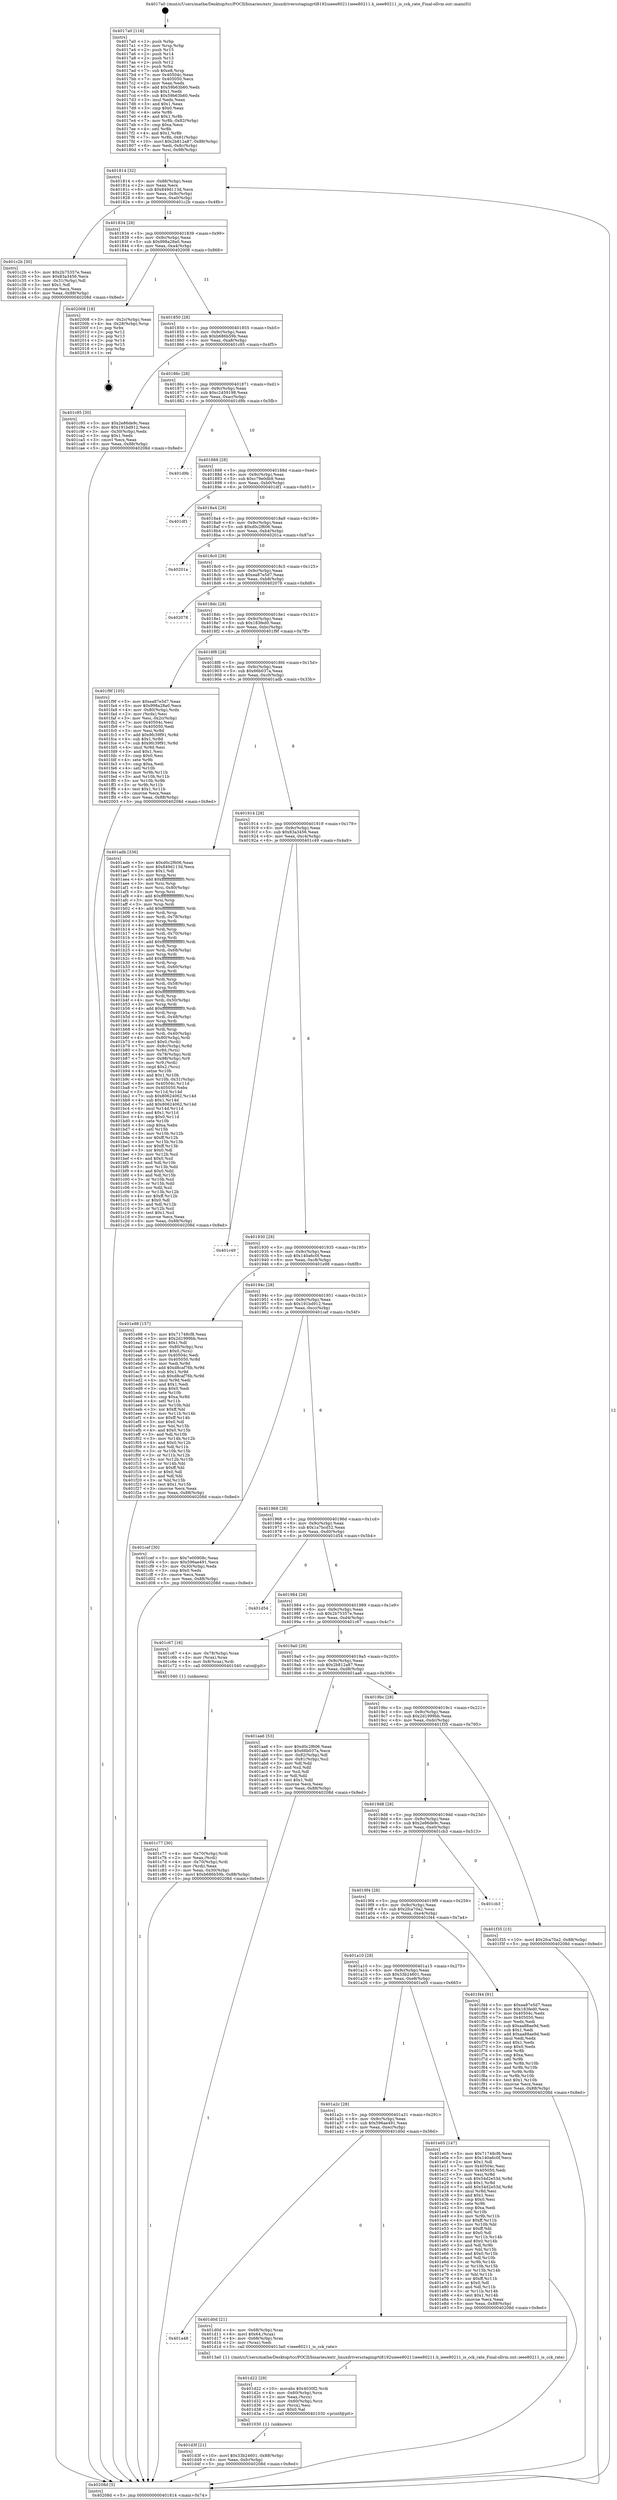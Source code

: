 digraph "0x4017a0" {
  label = "0x4017a0 (/mnt/c/Users/mathe/Desktop/tcc/POCII/binaries/extr_linuxdriversstagingrtl8192uieee80211ieee80211.h_ieee80211_is_cck_rate_Final-ollvm.out::main(0))"
  labelloc = "t"
  node[shape=record]

  Entry [label="",width=0.3,height=0.3,shape=circle,fillcolor=black,style=filled]
  "0x401814" [label="{
     0x401814 [32]\l
     | [instrs]\l
     &nbsp;&nbsp;0x401814 \<+6\>: mov -0x88(%rbp),%eax\l
     &nbsp;&nbsp;0x40181a \<+2\>: mov %eax,%ecx\l
     &nbsp;&nbsp;0x40181c \<+6\>: sub $0x849d113d,%ecx\l
     &nbsp;&nbsp;0x401822 \<+6\>: mov %eax,-0x9c(%rbp)\l
     &nbsp;&nbsp;0x401828 \<+6\>: mov %ecx,-0xa0(%rbp)\l
     &nbsp;&nbsp;0x40182e \<+6\>: je 0000000000401c2b \<main+0x48b\>\l
  }"]
  "0x401c2b" [label="{
     0x401c2b [30]\l
     | [instrs]\l
     &nbsp;&nbsp;0x401c2b \<+5\>: mov $0x2b75357e,%eax\l
     &nbsp;&nbsp;0x401c30 \<+5\>: mov $0x83a3456,%ecx\l
     &nbsp;&nbsp;0x401c35 \<+3\>: mov -0x31(%rbp),%dl\l
     &nbsp;&nbsp;0x401c38 \<+3\>: test $0x1,%dl\l
     &nbsp;&nbsp;0x401c3b \<+3\>: cmovne %ecx,%eax\l
     &nbsp;&nbsp;0x401c3e \<+6\>: mov %eax,-0x88(%rbp)\l
     &nbsp;&nbsp;0x401c44 \<+5\>: jmp 000000000040208d \<main+0x8ed\>\l
  }"]
  "0x401834" [label="{
     0x401834 [28]\l
     | [instrs]\l
     &nbsp;&nbsp;0x401834 \<+5\>: jmp 0000000000401839 \<main+0x99\>\l
     &nbsp;&nbsp;0x401839 \<+6\>: mov -0x9c(%rbp),%eax\l
     &nbsp;&nbsp;0x40183f \<+5\>: sub $0x998a28a0,%eax\l
     &nbsp;&nbsp;0x401844 \<+6\>: mov %eax,-0xa4(%rbp)\l
     &nbsp;&nbsp;0x40184a \<+6\>: je 0000000000402008 \<main+0x868\>\l
  }"]
  Exit [label="",width=0.3,height=0.3,shape=circle,fillcolor=black,style=filled,peripheries=2]
  "0x402008" [label="{
     0x402008 [18]\l
     | [instrs]\l
     &nbsp;&nbsp;0x402008 \<+3\>: mov -0x2c(%rbp),%eax\l
     &nbsp;&nbsp;0x40200b \<+4\>: lea -0x28(%rbp),%rsp\l
     &nbsp;&nbsp;0x40200f \<+1\>: pop %rbx\l
     &nbsp;&nbsp;0x402010 \<+2\>: pop %r12\l
     &nbsp;&nbsp;0x402012 \<+2\>: pop %r13\l
     &nbsp;&nbsp;0x402014 \<+2\>: pop %r14\l
     &nbsp;&nbsp;0x402016 \<+2\>: pop %r15\l
     &nbsp;&nbsp;0x402018 \<+1\>: pop %rbp\l
     &nbsp;&nbsp;0x402019 \<+1\>: ret\l
  }"]
  "0x401850" [label="{
     0x401850 [28]\l
     | [instrs]\l
     &nbsp;&nbsp;0x401850 \<+5\>: jmp 0000000000401855 \<main+0xb5\>\l
     &nbsp;&nbsp;0x401855 \<+6\>: mov -0x9c(%rbp),%eax\l
     &nbsp;&nbsp;0x40185b \<+5\>: sub $0xb686b59b,%eax\l
     &nbsp;&nbsp;0x401860 \<+6\>: mov %eax,-0xa8(%rbp)\l
     &nbsp;&nbsp;0x401866 \<+6\>: je 0000000000401c95 \<main+0x4f5\>\l
  }"]
  "0x401d3f" [label="{
     0x401d3f [21]\l
     | [instrs]\l
     &nbsp;&nbsp;0x401d3f \<+10\>: movl $0x33b24601,-0x88(%rbp)\l
     &nbsp;&nbsp;0x401d49 \<+6\>: mov %eax,-0xfc(%rbp)\l
     &nbsp;&nbsp;0x401d4f \<+5\>: jmp 000000000040208d \<main+0x8ed\>\l
  }"]
  "0x401c95" [label="{
     0x401c95 [30]\l
     | [instrs]\l
     &nbsp;&nbsp;0x401c95 \<+5\>: mov $0x2e86de9c,%eax\l
     &nbsp;&nbsp;0x401c9a \<+5\>: mov $0x191bd912,%ecx\l
     &nbsp;&nbsp;0x401c9f \<+3\>: mov -0x30(%rbp),%edx\l
     &nbsp;&nbsp;0x401ca2 \<+3\>: cmp $0x1,%edx\l
     &nbsp;&nbsp;0x401ca5 \<+3\>: cmovl %ecx,%eax\l
     &nbsp;&nbsp;0x401ca8 \<+6\>: mov %eax,-0x88(%rbp)\l
     &nbsp;&nbsp;0x401cae \<+5\>: jmp 000000000040208d \<main+0x8ed\>\l
  }"]
  "0x40186c" [label="{
     0x40186c [28]\l
     | [instrs]\l
     &nbsp;&nbsp;0x40186c \<+5\>: jmp 0000000000401871 \<main+0xd1\>\l
     &nbsp;&nbsp;0x401871 \<+6\>: mov -0x9c(%rbp),%eax\l
     &nbsp;&nbsp;0x401877 \<+5\>: sub $0xc2459198,%eax\l
     &nbsp;&nbsp;0x40187c \<+6\>: mov %eax,-0xac(%rbp)\l
     &nbsp;&nbsp;0x401882 \<+6\>: je 0000000000401d9b \<main+0x5fb\>\l
  }"]
  "0x401d22" [label="{
     0x401d22 [29]\l
     | [instrs]\l
     &nbsp;&nbsp;0x401d22 \<+10\>: movabs $0x4030f2,%rdi\l
     &nbsp;&nbsp;0x401d2c \<+4\>: mov -0x60(%rbp),%rcx\l
     &nbsp;&nbsp;0x401d30 \<+2\>: mov %eax,(%rcx)\l
     &nbsp;&nbsp;0x401d32 \<+4\>: mov -0x60(%rbp),%rcx\l
     &nbsp;&nbsp;0x401d36 \<+2\>: mov (%rcx),%esi\l
     &nbsp;&nbsp;0x401d38 \<+2\>: mov $0x0,%al\l
     &nbsp;&nbsp;0x401d3a \<+5\>: call 0000000000401030 \<printf@plt\>\l
     | [calls]\l
     &nbsp;&nbsp;0x401030 \{1\} (unknown)\l
  }"]
  "0x401d9b" [label="{
     0x401d9b\l
  }", style=dashed]
  "0x401888" [label="{
     0x401888 [28]\l
     | [instrs]\l
     &nbsp;&nbsp;0x401888 \<+5\>: jmp 000000000040188d \<main+0xed\>\l
     &nbsp;&nbsp;0x40188d \<+6\>: mov -0x9c(%rbp),%eax\l
     &nbsp;&nbsp;0x401893 \<+5\>: sub $0xc79e0db9,%eax\l
     &nbsp;&nbsp;0x401898 \<+6\>: mov %eax,-0xb0(%rbp)\l
     &nbsp;&nbsp;0x40189e \<+6\>: je 0000000000401df1 \<main+0x651\>\l
  }"]
  "0x401a48" [label="{
     0x401a48\l
  }", style=dashed]
  "0x401df1" [label="{
     0x401df1\l
  }", style=dashed]
  "0x4018a4" [label="{
     0x4018a4 [28]\l
     | [instrs]\l
     &nbsp;&nbsp;0x4018a4 \<+5\>: jmp 00000000004018a9 \<main+0x109\>\l
     &nbsp;&nbsp;0x4018a9 \<+6\>: mov -0x9c(%rbp),%eax\l
     &nbsp;&nbsp;0x4018af \<+5\>: sub $0xd0c2f606,%eax\l
     &nbsp;&nbsp;0x4018b4 \<+6\>: mov %eax,-0xb4(%rbp)\l
     &nbsp;&nbsp;0x4018ba \<+6\>: je 000000000040201a \<main+0x87a\>\l
  }"]
  "0x401d0d" [label="{
     0x401d0d [21]\l
     | [instrs]\l
     &nbsp;&nbsp;0x401d0d \<+4\>: mov -0x68(%rbp),%rax\l
     &nbsp;&nbsp;0x401d11 \<+6\>: movl $0x64,(%rax)\l
     &nbsp;&nbsp;0x401d17 \<+4\>: mov -0x68(%rbp),%rax\l
     &nbsp;&nbsp;0x401d1b \<+2\>: mov (%rax),%edi\l
     &nbsp;&nbsp;0x401d1d \<+5\>: call 00000000004013a0 \<ieee80211_is_cck_rate\>\l
     | [calls]\l
     &nbsp;&nbsp;0x4013a0 \{1\} (/mnt/c/Users/mathe/Desktop/tcc/POCII/binaries/extr_linuxdriversstagingrtl8192uieee80211ieee80211.h_ieee80211_is_cck_rate_Final-ollvm.out::ieee80211_is_cck_rate)\l
  }"]
  "0x40201a" [label="{
     0x40201a\l
  }", style=dashed]
  "0x4018c0" [label="{
     0x4018c0 [28]\l
     | [instrs]\l
     &nbsp;&nbsp;0x4018c0 \<+5\>: jmp 00000000004018c5 \<main+0x125\>\l
     &nbsp;&nbsp;0x4018c5 \<+6\>: mov -0x9c(%rbp),%eax\l
     &nbsp;&nbsp;0x4018cb \<+5\>: sub $0xea87e5d7,%eax\l
     &nbsp;&nbsp;0x4018d0 \<+6\>: mov %eax,-0xb8(%rbp)\l
     &nbsp;&nbsp;0x4018d6 \<+6\>: je 0000000000402078 \<main+0x8d8\>\l
  }"]
  "0x401a2c" [label="{
     0x401a2c [28]\l
     | [instrs]\l
     &nbsp;&nbsp;0x401a2c \<+5\>: jmp 0000000000401a31 \<main+0x291\>\l
     &nbsp;&nbsp;0x401a31 \<+6\>: mov -0x9c(%rbp),%eax\l
     &nbsp;&nbsp;0x401a37 \<+5\>: sub $0x596ae491,%eax\l
     &nbsp;&nbsp;0x401a3c \<+6\>: mov %eax,-0xec(%rbp)\l
     &nbsp;&nbsp;0x401a42 \<+6\>: je 0000000000401d0d \<main+0x56d\>\l
  }"]
  "0x402078" [label="{
     0x402078\l
  }", style=dashed]
  "0x4018dc" [label="{
     0x4018dc [28]\l
     | [instrs]\l
     &nbsp;&nbsp;0x4018dc \<+5\>: jmp 00000000004018e1 \<main+0x141\>\l
     &nbsp;&nbsp;0x4018e1 \<+6\>: mov -0x9c(%rbp),%eax\l
     &nbsp;&nbsp;0x4018e7 \<+5\>: sub $0x183fed0,%eax\l
     &nbsp;&nbsp;0x4018ec \<+6\>: mov %eax,-0xbc(%rbp)\l
     &nbsp;&nbsp;0x4018f2 \<+6\>: je 0000000000401f9f \<main+0x7ff\>\l
  }"]
  "0x401e05" [label="{
     0x401e05 [147]\l
     | [instrs]\l
     &nbsp;&nbsp;0x401e05 \<+5\>: mov $0x71748cf8,%eax\l
     &nbsp;&nbsp;0x401e0a \<+5\>: mov $0x140a6c0f,%ecx\l
     &nbsp;&nbsp;0x401e0f \<+2\>: mov $0x1,%dl\l
     &nbsp;&nbsp;0x401e11 \<+7\>: mov 0x40504c,%esi\l
     &nbsp;&nbsp;0x401e18 \<+7\>: mov 0x405050,%edi\l
     &nbsp;&nbsp;0x401e1f \<+3\>: mov %esi,%r8d\l
     &nbsp;&nbsp;0x401e22 \<+7\>: sub $0x54d2e53d,%r8d\l
     &nbsp;&nbsp;0x401e29 \<+4\>: sub $0x1,%r8d\l
     &nbsp;&nbsp;0x401e2d \<+7\>: add $0x54d2e53d,%r8d\l
     &nbsp;&nbsp;0x401e34 \<+4\>: imul %r8d,%esi\l
     &nbsp;&nbsp;0x401e38 \<+3\>: and $0x1,%esi\l
     &nbsp;&nbsp;0x401e3b \<+3\>: cmp $0x0,%esi\l
     &nbsp;&nbsp;0x401e3e \<+4\>: sete %r9b\l
     &nbsp;&nbsp;0x401e42 \<+3\>: cmp $0xa,%edi\l
     &nbsp;&nbsp;0x401e45 \<+4\>: setl %r10b\l
     &nbsp;&nbsp;0x401e49 \<+3\>: mov %r9b,%r11b\l
     &nbsp;&nbsp;0x401e4c \<+4\>: xor $0xff,%r11b\l
     &nbsp;&nbsp;0x401e50 \<+3\>: mov %r10b,%bl\l
     &nbsp;&nbsp;0x401e53 \<+3\>: xor $0xff,%bl\l
     &nbsp;&nbsp;0x401e56 \<+3\>: xor $0x0,%dl\l
     &nbsp;&nbsp;0x401e59 \<+3\>: mov %r11b,%r14b\l
     &nbsp;&nbsp;0x401e5c \<+4\>: and $0x0,%r14b\l
     &nbsp;&nbsp;0x401e60 \<+3\>: and %dl,%r9b\l
     &nbsp;&nbsp;0x401e63 \<+3\>: mov %bl,%r15b\l
     &nbsp;&nbsp;0x401e66 \<+4\>: and $0x0,%r15b\l
     &nbsp;&nbsp;0x401e6a \<+3\>: and %dl,%r10b\l
     &nbsp;&nbsp;0x401e6d \<+3\>: or %r9b,%r14b\l
     &nbsp;&nbsp;0x401e70 \<+3\>: or %r10b,%r15b\l
     &nbsp;&nbsp;0x401e73 \<+3\>: xor %r15b,%r14b\l
     &nbsp;&nbsp;0x401e76 \<+3\>: or %bl,%r11b\l
     &nbsp;&nbsp;0x401e79 \<+4\>: xor $0xff,%r11b\l
     &nbsp;&nbsp;0x401e7d \<+3\>: or $0x0,%dl\l
     &nbsp;&nbsp;0x401e80 \<+3\>: and %dl,%r11b\l
     &nbsp;&nbsp;0x401e83 \<+3\>: or %r11b,%r14b\l
     &nbsp;&nbsp;0x401e86 \<+4\>: test $0x1,%r14b\l
     &nbsp;&nbsp;0x401e8a \<+3\>: cmovne %ecx,%eax\l
     &nbsp;&nbsp;0x401e8d \<+6\>: mov %eax,-0x88(%rbp)\l
     &nbsp;&nbsp;0x401e93 \<+5\>: jmp 000000000040208d \<main+0x8ed\>\l
  }"]
  "0x401f9f" [label="{
     0x401f9f [105]\l
     | [instrs]\l
     &nbsp;&nbsp;0x401f9f \<+5\>: mov $0xea87e5d7,%eax\l
     &nbsp;&nbsp;0x401fa4 \<+5\>: mov $0x998a28a0,%ecx\l
     &nbsp;&nbsp;0x401fa9 \<+4\>: mov -0x80(%rbp),%rdx\l
     &nbsp;&nbsp;0x401fad \<+2\>: mov (%rdx),%esi\l
     &nbsp;&nbsp;0x401faf \<+3\>: mov %esi,-0x2c(%rbp)\l
     &nbsp;&nbsp;0x401fb2 \<+7\>: mov 0x40504c,%esi\l
     &nbsp;&nbsp;0x401fb9 \<+7\>: mov 0x405050,%edi\l
     &nbsp;&nbsp;0x401fc0 \<+3\>: mov %esi,%r8d\l
     &nbsp;&nbsp;0x401fc3 \<+7\>: add $0x9fc39f91,%r8d\l
     &nbsp;&nbsp;0x401fca \<+4\>: sub $0x1,%r8d\l
     &nbsp;&nbsp;0x401fce \<+7\>: sub $0x9fc39f91,%r8d\l
     &nbsp;&nbsp;0x401fd5 \<+4\>: imul %r8d,%esi\l
     &nbsp;&nbsp;0x401fd9 \<+3\>: and $0x1,%esi\l
     &nbsp;&nbsp;0x401fdc \<+3\>: cmp $0x0,%esi\l
     &nbsp;&nbsp;0x401fdf \<+4\>: sete %r9b\l
     &nbsp;&nbsp;0x401fe3 \<+3\>: cmp $0xa,%edi\l
     &nbsp;&nbsp;0x401fe6 \<+4\>: setl %r10b\l
     &nbsp;&nbsp;0x401fea \<+3\>: mov %r9b,%r11b\l
     &nbsp;&nbsp;0x401fed \<+3\>: and %r10b,%r11b\l
     &nbsp;&nbsp;0x401ff0 \<+3\>: xor %r10b,%r9b\l
     &nbsp;&nbsp;0x401ff3 \<+3\>: or %r9b,%r11b\l
     &nbsp;&nbsp;0x401ff6 \<+4\>: test $0x1,%r11b\l
     &nbsp;&nbsp;0x401ffa \<+3\>: cmovne %ecx,%eax\l
     &nbsp;&nbsp;0x401ffd \<+6\>: mov %eax,-0x88(%rbp)\l
     &nbsp;&nbsp;0x402003 \<+5\>: jmp 000000000040208d \<main+0x8ed\>\l
  }"]
  "0x4018f8" [label="{
     0x4018f8 [28]\l
     | [instrs]\l
     &nbsp;&nbsp;0x4018f8 \<+5\>: jmp 00000000004018fd \<main+0x15d\>\l
     &nbsp;&nbsp;0x4018fd \<+6\>: mov -0x9c(%rbp),%eax\l
     &nbsp;&nbsp;0x401903 \<+5\>: sub $0x66b037a,%eax\l
     &nbsp;&nbsp;0x401908 \<+6\>: mov %eax,-0xc0(%rbp)\l
     &nbsp;&nbsp;0x40190e \<+6\>: je 0000000000401adb \<main+0x33b\>\l
  }"]
  "0x401a10" [label="{
     0x401a10 [28]\l
     | [instrs]\l
     &nbsp;&nbsp;0x401a10 \<+5\>: jmp 0000000000401a15 \<main+0x275\>\l
     &nbsp;&nbsp;0x401a15 \<+6\>: mov -0x9c(%rbp),%eax\l
     &nbsp;&nbsp;0x401a1b \<+5\>: sub $0x33b24601,%eax\l
     &nbsp;&nbsp;0x401a20 \<+6\>: mov %eax,-0xe8(%rbp)\l
     &nbsp;&nbsp;0x401a26 \<+6\>: je 0000000000401e05 \<main+0x665\>\l
  }"]
  "0x401adb" [label="{
     0x401adb [336]\l
     | [instrs]\l
     &nbsp;&nbsp;0x401adb \<+5\>: mov $0xd0c2f606,%eax\l
     &nbsp;&nbsp;0x401ae0 \<+5\>: mov $0x849d113d,%ecx\l
     &nbsp;&nbsp;0x401ae5 \<+2\>: mov $0x1,%dl\l
     &nbsp;&nbsp;0x401ae7 \<+3\>: mov %rsp,%rsi\l
     &nbsp;&nbsp;0x401aea \<+4\>: add $0xfffffffffffffff0,%rsi\l
     &nbsp;&nbsp;0x401aee \<+3\>: mov %rsi,%rsp\l
     &nbsp;&nbsp;0x401af1 \<+4\>: mov %rsi,-0x80(%rbp)\l
     &nbsp;&nbsp;0x401af5 \<+3\>: mov %rsp,%rsi\l
     &nbsp;&nbsp;0x401af8 \<+4\>: add $0xfffffffffffffff0,%rsi\l
     &nbsp;&nbsp;0x401afc \<+3\>: mov %rsi,%rsp\l
     &nbsp;&nbsp;0x401aff \<+3\>: mov %rsp,%rdi\l
     &nbsp;&nbsp;0x401b02 \<+4\>: add $0xfffffffffffffff0,%rdi\l
     &nbsp;&nbsp;0x401b06 \<+3\>: mov %rdi,%rsp\l
     &nbsp;&nbsp;0x401b09 \<+4\>: mov %rdi,-0x78(%rbp)\l
     &nbsp;&nbsp;0x401b0d \<+3\>: mov %rsp,%rdi\l
     &nbsp;&nbsp;0x401b10 \<+4\>: add $0xfffffffffffffff0,%rdi\l
     &nbsp;&nbsp;0x401b14 \<+3\>: mov %rdi,%rsp\l
     &nbsp;&nbsp;0x401b17 \<+4\>: mov %rdi,-0x70(%rbp)\l
     &nbsp;&nbsp;0x401b1b \<+3\>: mov %rsp,%rdi\l
     &nbsp;&nbsp;0x401b1e \<+4\>: add $0xfffffffffffffff0,%rdi\l
     &nbsp;&nbsp;0x401b22 \<+3\>: mov %rdi,%rsp\l
     &nbsp;&nbsp;0x401b25 \<+4\>: mov %rdi,-0x68(%rbp)\l
     &nbsp;&nbsp;0x401b29 \<+3\>: mov %rsp,%rdi\l
     &nbsp;&nbsp;0x401b2c \<+4\>: add $0xfffffffffffffff0,%rdi\l
     &nbsp;&nbsp;0x401b30 \<+3\>: mov %rdi,%rsp\l
     &nbsp;&nbsp;0x401b33 \<+4\>: mov %rdi,-0x60(%rbp)\l
     &nbsp;&nbsp;0x401b37 \<+3\>: mov %rsp,%rdi\l
     &nbsp;&nbsp;0x401b3a \<+4\>: add $0xfffffffffffffff0,%rdi\l
     &nbsp;&nbsp;0x401b3e \<+3\>: mov %rdi,%rsp\l
     &nbsp;&nbsp;0x401b41 \<+4\>: mov %rdi,-0x58(%rbp)\l
     &nbsp;&nbsp;0x401b45 \<+3\>: mov %rsp,%rdi\l
     &nbsp;&nbsp;0x401b48 \<+4\>: add $0xfffffffffffffff0,%rdi\l
     &nbsp;&nbsp;0x401b4c \<+3\>: mov %rdi,%rsp\l
     &nbsp;&nbsp;0x401b4f \<+4\>: mov %rdi,-0x50(%rbp)\l
     &nbsp;&nbsp;0x401b53 \<+3\>: mov %rsp,%rdi\l
     &nbsp;&nbsp;0x401b56 \<+4\>: add $0xfffffffffffffff0,%rdi\l
     &nbsp;&nbsp;0x401b5a \<+3\>: mov %rdi,%rsp\l
     &nbsp;&nbsp;0x401b5d \<+4\>: mov %rdi,-0x48(%rbp)\l
     &nbsp;&nbsp;0x401b61 \<+3\>: mov %rsp,%rdi\l
     &nbsp;&nbsp;0x401b64 \<+4\>: add $0xfffffffffffffff0,%rdi\l
     &nbsp;&nbsp;0x401b68 \<+3\>: mov %rdi,%rsp\l
     &nbsp;&nbsp;0x401b6b \<+4\>: mov %rdi,-0x40(%rbp)\l
     &nbsp;&nbsp;0x401b6f \<+4\>: mov -0x80(%rbp),%rdi\l
     &nbsp;&nbsp;0x401b73 \<+6\>: movl $0x0,(%rdi)\l
     &nbsp;&nbsp;0x401b79 \<+7\>: mov -0x8c(%rbp),%r8d\l
     &nbsp;&nbsp;0x401b80 \<+3\>: mov %r8d,(%rsi)\l
     &nbsp;&nbsp;0x401b83 \<+4\>: mov -0x78(%rbp),%rdi\l
     &nbsp;&nbsp;0x401b87 \<+7\>: mov -0x98(%rbp),%r9\l
     &nbsp;&nbsp;0x401b8e \<+3\>: mov %r9,(%rdi)\l
     &nbsp;&nbsp;0x401b91 \<+3\>: cmpl $0x2,(%rsi)\l
     &nbsp;&nbsp;0x401b94 \<+4\>: setne %r10b\l
     &nbsp;&nbsp;0x401b98 \<+4\>: and $0x1,%r10b\l
     &nbsp;&nbsp;0x401b9c \<+4\>: mov %r10b,-0x31(%rbp)\l
     &nbsp;&nbsp;0x401ba0 \<+8\>: mov 0x40504c,%r11d\l
     &nbsp;&nbsp;0x401ba8 \<+7\>: mov 0x405050,%ebx\l
     &nbsp;&nbsp;0x401baf \<+3\>: mov %r11d,%r14d\l
     &nbsp;&nbsp;0x401bb2 \<+7\>: sub $0x80624062,%r14d\l
     &nbsp;&nbsp;0x401bb9 \<+4\>: sub $0x1,%r14d\l
     &nbsp;&nbsp;0x401bbd \<+7\>: add $0x80624062,%r14d\l
     &nbsp;&nbsp;0x401bc4 \<+4\>: imul %r14d,%r11d\l
     &nbsp;&nbsp;0x401bc8 \<+4\>: and $0x1,%r11d\l
     &nbsp;&nbsp;0x401bcc \<+4\>: cmp $0x0,%r11d\l
     &nbsp;&nbsp;0x401bd0 \<+4\>: sete %r10b\l
     &nbsp;&nbsp;0x401bd4 \<+3\>: cmp $0xa,%ebx\l
     &nbsp;&nbsp;0x401bd7 \<+4\>: setl %r15b\l
     &nbsp;&nbsp;0x401bdb \<+3\>: mov %r10b,%r12b\l
     &nbsp;&nbsp;0x401bde \<+4\>: xor $0xff,%r12b\l
     &nbsp;&nbsp;0x401be2 \<+3\>: mov %r15b,%r13b\l
     &nbsp;&nbsp;0x401be5 \<+4\>: xor $0xff,%r13b\l
     &nbsp;&nbsp;0x401be9 \<+3\>: xor $0x0,%dl\l
     &nbsp;&nbsp;0x401bec \<+3\>: mov %r12b,%sil\l
     &nbsp;&nbsp;0x401bef \<+4\>: and $0x0,%sil\l
     &nbsp;&nbsp;0x401bf3 \<+3\>: and %dl,%r10b\l
     &nbsp;&nbsp;0x401bf6 \<+3\>: mov %r13b,%dil\l
     &nbsp;&nbsp;0x401bf9 \<+4\>: and $0x0,%dil\l
     &nbsp;&nbsp;0x401bfd \<+3\>: and %dl,%r15b\l
     &nbsp;&nbsp;0x401c00 \<+3\>: or %r10b,%sil\l
     &nbsp;&nbsp;0x401c03 \<+3\>: or %r15b,%dil\l
     &nbsp;&nbsp;0x401c06 \<+3\>: xor %dil,%sil\l
     &nbsp;&nbsp;0x401c09 \<+3\>: or %r13b,%r12b\l
     &nbsp;&nbsp;0x401c0c \<+4\>: xor $0xff,%r12b\l
     &nbsp;&nbsp;0x401c10 \<+3\>: or $0x0,%dl\l
     &nbsp;&nbsp;0x401c13 \<+3\>: and %dl,%r12b\l
     &nbsp;&nbsp;0x401c16 \<+3\>: or %r12b,%sil\l
     &nbsp;&nbsp;0x401c19 \<+4\>: test $0x1,%sil\l
     &nbsp;&nbsp;0x401c1d \<+3\>: cmovne %ecx,%eax\l
     &nbsp;&nbsp;0x401c20 \<+6\>: mov %eax,-0x88(%rbp)\l
     &nbsp;&nbsp;0x401c26 \<+5\>: jmp 000000000040208d \<main+0x8ed\>\l
  }"]
  "0x401914" [label="{
     0x401914 [28]\l
     | [instrs]\l
     &nbsp;&nbsp;0x401914 \<+5\>: jmp 0000000000401919 \<main+0x179\>\l
     &nbsp;&nbsp;0x401919 \<+6\>: mov -0x9c(%rbp),%eax\l
     &nbsp;&nbsp;0x40191f \<+5\>: sub $0x83a3456,%eax\l
     &nbsp;&nbsp;0x401924 \<+6\>: mov %eax,-0xc4(%rbp)\l
     &nbsp;&nbsp;0x40192a \<+6\>: je 0000000000401c49 \<main+0x4a9\>\l
  }"]
  "0x401f44" [label="{
     0x401f44 [91]\l
     | [instrs]\l
     &nbsp;&nbsp;0x401f44 \<+5\>: mov $0xea87e5d7,%eax\l
     &nbsp;&nbsp;0x401f49 \<+5\>: mov $0x183fed0,%ecx\l
     &nbsp;&nbsp;0x401f4e \<+7\>: mov 0x40504c,%edx\l
     &nbsp;&nbsp;0x401f55 \<+7\>: mov 0x405050,%esi\l
     &nbsp;&nbsp;0x401f5c \<+2\>: mov %edx,%edi\l
     &nbsp;&nbsp;0x401f5e \<+6\>: sub $0xaa88ae9d,%edi\l
     &nbsp;&nbsp;0x401f64 \<+3\>: sub $0x1,%edi\l
     &nbsp;&nbsp;0x401f67 \<+6\>: add $0xaa88ae9d,%edi\l
     &nbsp;&nbsp;0x401f6d \<+3\>: imul %edi,%edx\l
     &nbsp;&nbsp;0x401f70 \<+3\>: and $0x1,%edx\l
     &nbsp;&nbsp;0x401f73 \<+3\>: cmp $0x0,%edx\l
     &nbsp;&nbsp;0x401f76 \<+4\>: sete %r8b\l
     &nbsp;&nbsp;0x401f7a \<+3\>: cmp $0xa,%esi\l
     &nbsp;&nbsp;0x401f7d \<+4\>: setl %r9b\l
     &nbsp;&nbsp;0x401f81 \<+3\>: mov %r8b,%r10b\l
     &nbsp;&nbsp;0x401f84 \<+3\>: and %r9b,%r10b\l
     &nbsp;&nbsp;0x401f87 \<+3\>: xor %r9b,%r8b\l
     &nbsp;&nbsp;0x401f8a \<+3\>: or %r8b,%r10b\l
     &nbsp;&nbsp;0x401f8d \<+4\>: test $0x1,%r10b\l
     &nbsp;&nbsp;0x401f91 \<+3\>: cmovne %ecx,%eax\l
     &nbsp;&nbsp;0x401f94 \<+6\>: mov %eax,-0x88(%rbp)\l
     &nbsp;&nbsp;0x401f9a \<+5\>: jmp 000000000040208d \<main+0x8ed\>\l
  }"]
  "0x401c49" [label="{
     0x401c49\l
  }", style=dashed]
  "0x401930" [label="{
     0x401930 [28]\l
     | [instrs]\l
     &nbsp;&nbsp;0x401930 \<+5\>: jmp 0000000000401935 \<main+0x195\>\l
     &nbsp;&nbsp;0x401935 \<+6\>: mov -0x9c(%rbp),%eax\l
     &nbsp;&nbsp;0x40193b \<+5\>: sub $0x140a6c0f,%eax\l
     &nbsp;&nbsp;0x401940 \<+6\>: mov %eax,-0xc8(%rbp)\l
     &nbsp;&nbsp;0x401946 \<+6\>: je 0000000000401e98 \<main+0x6f8\>\l
  }"]
  "0x4019f4" [label="{
     0x4019f4 [28]\l
     | [instrs]\l
     &nbsp;&nbsp;0x4019f4 \<+5\>: jmp 00000000004019f9 \<main+0x259\>\l
     &nbsp;&nbsp;0x4019f9 \<+6\>: mov -0x9c(%rbp),%eax\l
     &nbsp;&nbsp;0x4019ff \<+5\>: sub $0x2fca70a2,%eax\l
     &nbsp;&nbsp;0x401a04 \<+6\>: mov %eax,-0xe4(%rbp)\l
     &nbsp;&nbsp;0x401a0a \<+6\>: je 0000000000401f44 \<main+0x7a4\>\l
  }"]
  "0x401e98" [label="{
     0x401e98 [157]\l
     | [instrs]\l
     &nbsp;&nbsp;0x401e98 \<+5\>: mov $0x71748cf8,%eax\l
     &nbsp;&nbsp;0x401e9d \<+5\>: mov $0x2d1999bb,%ecx\l
     &nbsp;&nbsp;0x401ea2 \<+2\>: mov $0x1,%dl\l
     &nbsp;&nbsp;0x401ea4 \<+4\>: mov -0x80(%rbp),%rsi\l
     &nbsp;&nbsp;0x401ea8 \<+6\>: movl $0x0,(%rsi)\l
     &nbsp;&nbsp;0x401eae \<+7\>: mov 0x40504c,%edi\l
     &nbsp;&nbsp;0x401eb5 \<+8\>: mov 0x405050,%r8d\l
     &nbsp;&nbsp;0x401ebd \<+3\>: mov %edi,%r9d\l
     &nbsp;&nbsp;0x401ec0 \<+7\>: add $0xd8caf76b,%r9d\l
     &nbsp;&nbsp;0x401ec7 \<+4\>: sub $0x1,%r9d\l
     &nbsp;&nbsp;0x401ecb \<+7\>: sub $0xd8caf76b,%r9d\l
     &nbsp;&nbsp;0x401ed2 \<+4\>: imul %r9d,%edi\l
     &nbsp;&nbsp;0x401ed6 \<+3\>: and $0x1,%edi\l
     &nbsp;&nbsp;0x401ed9 \<+3\>: cmp $0x0,%edi\l
     &nbsp;&nbsp;0x401edc \<+4\>: sete %r10b\l
     &nbsp;&nbsp;0x401ee0 \<+4\>: cmp $0xa,%r8d\l
     &nbsp;&nbsp;0x401ee4 \<+4\>: setl %r11b\l
     &nbsp;&nbsp;0x401ee8 \<+3\>: mov %r10b,%bl\l
     &nbsp;&nbsp;0x401eeb \<+3\>: xor $0xff,%bl\l
     &nbsp;&nbsp;0x401eee \<+3\>: mov %r11b,%r14b\l
     &nbsp;&nbsp;0x401ef1 \<+4\>: xor $0xff,%r14b\l
     &nbsp;&nbsp;0x401ef5 \<+3\>: xor $0x0,%dl\l
     &nbsp;&nbsp;0x401ef8 \<+3\>: mov %bl,%r15b\l
     &nbsp;&nbsp;0x401efb \<+4\>: and $0x0,%r15b\l
     &nbsp;&nbsp;0x401eff \<+3\>: and %dl,%r10b\l
     &nbsp;&nbsp;0x401f02 \<+3\>: mov %r14b,%r12b\l
     &nbsp;&nbsp;0x401f05 \<+4\>: and $0x0,%r12b\l
     &nbsp;&nbsp;0x401f09 \<+3\>: and %dl,%r11b\l
     &nbsp;&nbsp;0x401f0c \<+3\>: or %r10b,%r15b\l
     &nbsp;&nbsp;0x401f0f \<+3\>: or %r11b,%r12b\l
     &nbsp;&nbsp;0x401f12 \<+3\>: xor %r12b,%r15b\l
     &nbsp;&nbsp;0x401f15 \<+3\>: or %r14b,%bl\l
     &nbsp;&nbsp;0x401f18 \<+3\>: xor $0xff,%bl\l
     &nbsp;&nbsp;0x401f1b \<+3\>: or $0x0,%dl\l
     &nbsp;&nbsp;0x401f1e \<+2\>: and %dl,%bl\l
     &nbsp;&nbsp;0x401f20 \<+3\>: or %bl,%r15b\l
     &nbsp;&nbsp;0x401f23 \<+4\>: test $0x1,%r15b\l
     &nbsp;&nbsp;0x401f27 \<+3\>: cmovne %ecx,%eax\l
     &nbsp;&nbsp;0x401f2a \<+6\>: mov %eax,-0x88(%rbp)\l
     &nbsp;&nbsp;0x401f30 \<+5\>: jmp 000000000040208d \<main+0x8ed\>\l
  }"]
  "0x40194c" [label="{
     0x40194c [28]\l
     | [instrs]\l
     &nbsp;&nbsp;0x40194c \<+5\>: jmp 0000000000401951 \<main+0x1b1\>\l
     &nbsp;&nbsp;0x401951 \<+6\>: mov -0x9c(%rbp),%eax\l
     &nbsp;&nbsp;0x401957 \<+5\>: sub $0x191bd912,%eax\l
     &nbsp;&nbsp;0x40195c \<+6\>: mov %eax,-0xcc(%rbp)\l
     &nbsp;&nbsp;0x401962 \<+6\>: je 0000000000401cef \<main+0x54f\>\l
  }"]
  "0x401cb3" [label="{
     0x401cb3\l
  }", style=dashed]
  "0x401cef" [label="{
     0x401cef [30]\l
     | [instrs]\l
     &nbsp;&nbsp;0x401cef \<+5\>: mov $0x7e00908c,%eax\l
     &nbsp;&nbsp;0x401cf4 \<+5\>: mov $0x596ae491,%ecx\l
     &nbsp;&nbsp;0x401cf9 \<+3\>: mov -0x30(%rbp),%edx\l
     &nbsp;&nbsp;0x401cfc \<+3\>: cmp $0x0,%edx\l
     &nbsp;&nbsp;0x401cff \<+3\>: cmove %ecx,%eax\l
     &nbsp;&nbsp;0x401d02 \<+6\>: mov %eax,-0x88(%rbp)\l
     &nbsp;&nbsp;0x401d08 \<+5\>: jmp 000000000040208d \<main+0x8ed\>\l
  }"]
  "0x401968" [label="{
     0x401968 [28]\l
     | [instrs]\l
     &nbsp;&nbsp;0x401968 \<+5\>: jmp 000000000040196d \<main+0x1cd\>\l
     &nbsp;&nbsp;0x40196d \<+6\>: mov -0x9c(%rbp),%eax\l
     &nbsp;&nbsp;0x401973 \<+5\>: sub $0x1a7bcd52,%eax\l
     &nbsp;&nbsp;0x401978 \<+6\>: mov %eax,-0xd0(%rbp)\l
     &nbsp;&nbsp;0x40197e \<+6\>: je 0000000000401d54 \<main+0x5b4\>\l
  }"]
  "0x4019d8" [label="{
     0x4019d8 [28]\l
     | [instrs]\l
     &nbsp;&nbsp;0x4019d8 \<+5\>: jmp 00000000004019dd \<main+0x23d\>\l
     &nbsp;&nbsp;0x4019dd \<+6\>: mov -0x9c(%rbp),%eax\l
     &nbsp;&nbsp;0x4019e3 \<+5\>: sub $0x2e86de9c,%eax\l
     &nbsp;&nbsp;0x4019e8 \<+6\>: mov %eax,-0xe0(%rbp)\l
     &nbsp;&nbsp;0x4019ee \<+6\>: je 0000000000401cb3 \<main+0x513\>\l
  }"]
  "0x401d54" [label="{
     0x401d54\l
  }", style=dashed]
  "0x401984" [label="{
     0x401984 [28]\l
     | [instrs]\l
     &nbsp;&nbsp;0x401984 \<+5\>: jmp 0000000000401989 \<main+0x1e9\>\l
     &nbsp;&nbsp;0x401989 \<+6\>: mov -0x9c(%rbp),%eax\l
     &nbsp;&nbsp;0x40198f \<+5\>: sub $0x2b75357e,%eax\l
     &nbsp;&nbsp;0x401994 \<+6\>: mov %eax,-0xd4(%rbp)\l
     &nbsp;&nbsp;0x40199a \<+6\>: je 0000000000401c67 \<main+0x4c7\>\l
  }"]
  "0x401f35" [label="{
     0x401f35 [15]\l
     | [instrs]\l
     &nbsp;&nbsp;0x401f35 \<+10\>: movl $0x2fca70a2,-0x88(%rbp)\l
     &nbsp;&nbsp;0x401f3f \<+5\>: jmp 000000000040208d \<main+0x8ed\>\l
  }"]
  "0x401c67" [label="{
     0x401c67 [16]\l
     | [instrs]\l
     &nbsp;&nbsp;0x401c67 \<+4\>: mov -0x78(%rbp),%rax\l
     &nbsp;&nbsp;0x401c6b \<+3\>: mov (%rax),%rax\l
     &nbsp;&nbsp;0x401c6e \<+4\>: mov 0x8(%rax),%rdi\l
     &nbsp;&nbsp;0x401c72 \<+5\>: call 0000000000401040 \<atoi@plt\>\l
     | [calls]\l
     &nbsp;&nbsp;0x401040 \{1\} (unknown)\l
  }"]
  "0x4019a0" [label="{
     0x4019a0 [28]\l
     | [instrs]\l
     &nbsp;&nbsp;0x4019a0 \<+5\>: jmp 00000000004019a5 \<main+0x205\>\l
     &nbsp;&nbsp;0x4019a5 \<+6\>: mov -0x9c(%rbp),%eax\l
     &nbsp;&nbsp;0x4019ab \<+5\>: sub $0x2b812a87,%eax\l
     &nbsp;&nbsp;0x4019b0 \<+6\>: mov %eax,-0xd8(%rbp)\l
     &nbsp;&nbsp;0x4019b6 \<+6\>: je 0000000000401aa6 \<main+0x306\>\l
  }"]
  "0x401c77" [label="{
     0x401c77 [30]\l
     | [instrs]\l
     &nbsp;&nbsp;0x401c77 \<+4\>: mov -0x70(%rbp),%rdi\l
     &nbsp;&nbsp;0x401c7b \<+2\>: mov %eax,(%rdi)\l
     &nbsp;&nbsp;0x401c7d \<+4\>: mov -0x70(%rbp),%rdi\l
     &nbsp;&nbsp;0x401c81 \<+2\>: mov (%rdi),%eax\l
     &nbsp;&nbsp;0x401c83 \<+3\>: mov %eax,-0x30(%rbp)\l
     &nbsp;&nbsp;0x401c86 \<+10\>: movl $0xb686b59b,-0x88(%rbp)\l
     &nbsp;&nbsp;0x401c90 \<+5\>: jmp 000000000040208d \<main+0x8ed\>\l
  }"]
  "0x401aa6" [label="{
     0x401aa6 [53]\l
     | [instrs]\l
     &nbsp;&nbsp;0x401aa6 \<+5\>: mov $0xd0c2f606,%eax\l
     &nbsp;&nbsp;0x401aab \<+5\>: mov $0x66b037a,%ecx\l
     &nbsp;&nbsp;0x401ab0 \<+6\>: mov -0x82(%rbp),%dl\l
     &nbsp;&nbsp;0x401ab6 \<+7\>: mov -0x81(%rbp),%sil\l
     &nbsp;&nbsp;0x401abd \<+3\>: mov %dl,%dil\l
     &nbsp;&nbsp;0x401ac0 \<+3\>: and %sil,%dil\l
     &nbsp;&nbsp;0x401ac3 \<+3\>: xor %sil,%dl\l
     &nbsp;&nbsp;0x401ac6 \<+3\>: or %dl,%dil\l
     &nbsp;&nbsp;0x401ac9 \<+4\>: test $0x1,%dil\l
     &nbsp;&nbsp;0x401acd \<+3\>: cmovne %ecx,%eax\l
     &nbsp;&nbsp;0x401ad0 \<+6\>: mov %eax,-0x88(%rbp)\l
     &nbsp;&nbsp;0x401ad6 \<+5\>: jmp 000000000040208d \<main+0x8ed\>\l
  }"]
  "0x4019bc" [label="{
     0x4019bc [28]\l
     | [instrs]\l
     &nbsp;&nbsp;0x4019bc \<+5\>: jmp 00000000004019c1 \<main+0x221\>\l
     &nbsp;&nbsp;0x4019c1 \<+6\>: mov -0x9c(%rbp),%eax\l
     &nbsp;&nbsp;0x4019c7 \<+5\>: sub $0x2d1999bb,%eax\l
     &nbsp;&nbsp;0x4019cc \<+6\>: mov %eax,-0xdc(%rbp)\l
     &nbsp;&nbsp;0x4019d2 \<+6\>: je 0000000000401f35 \<main+0x795\>\l
  }"]
  "0x40208d" [label="{
     0x40208d [5]\l
     | [instrs]\l
     &nbsp;&nbsp;0x40208d \<+5\>: jmp 0000000000401814 \<main+0x74\>\l
  }"]
  "0x4017a0" [label="{
     0x4017a0 [116]\l
     | [instrs]\l
     &nbsp;&nbsp;0x4017a0 \<+1\>: push %rbp\l
     &nbsp;&nbsp;0x4017a1 \<+3\>: mov %rsp,%rbp\l
     &nbsp;&nbsp;0x4017a4 \<+2\>: push %r15\l
     &nbsp;&nbsp;0x4017a6 \<+2\>: push %r14\l
     &nbsp;&nbsp;0x4017a8 \<+2\>: push %r13\l
     &nbsp;&nbsp;0x4017aa \<+2\>: push %r12\l
     &nbsp;&nbsp;0x4017ac \<+1\>: push %rbx\l
     &nbsp;&nbsp;0x4017ad \<+7\>: sub $0xe8,%rsp\l
     &nbsp;&nbsp;0x4017b4 \<+7\>: mov 0x40504c,%eax\l
     &nbsp;&nbsp;0x4017bb \<+7\>: mov 0x405050,%ecx\l
     &nbsp;&nbsp;0x4017c2 \<+2\>: mov %eax,%edx\l
     &nbsp;&nbsp;0x4017c4 \<+6\>: add $0x59b63b60,%edx\l
     &nbsp;&nbsp;0x4017ca \<+3\>: sub $0x1,%edx\l
     &nbsp;&nbsp;0x4017cd \<+6\>: sub $0x59b63b60,%edx\l
     &nbsp;&nbsp;0x4017d3 \<+3\>: imul %edx,%eax\l
     &nbsp;&nbsp;0x4017d6 \<+3\>: and $0x1,%eax\l
     &nbsp;&nbsp;0x4017d9 \<+3\>: cmp $0x0,%eax\l
     &nbsp;&nbsp;0x4017dc \<+4\>: sete %r8b\l
     &nbsp;&nbsp;0x4017e0 \<+4\>: and $0x1,%r8b\l
     &nbsp;&nbsp;0x4017e4 \<+7\>: mov %r8b,-0x82(%rbp)\l
     &nbsp;&nbsp;0x4017eb \<+3\>: cmp $0xa,%ecx\l
     &nbsp;&nbsp;0x4017ee \<+4\>: setl %r8b\l
     &nbsp;&nbsp;0x4017f2 \<+4\>: and $0x1,%r8b\l
     &nbsp;&nbsp;0x4017f6 \<+7\>: mov %r8b,-0x81(%rbp)\l
     &nbsp;&nbsp;0x4017fd \<+10\>: movl $0x2b812a87,-0x88(%rbp)\l
     &nbsp;&nbsp;0x401807 \<+6\>: mov %edi,-0x8c(%rbp)\l
     &nbsp;&nbsp;0x40180d \<+7\>: mov %rsi,-0x98(%rbp)\l
  }"]
  Entry -> "0x4017a0" [label=" 1"]
  "0x401814" -> "0x401c2b" [label=" 1"]
  "0x401814" -> "0x401834" [label=" 12"]
  "0x402008" -> Exit [label=" 1"]
  "0x401834" -> "0x402008" [label=" 1"]
  "0x401834" -> "0x401850" [label=" 11"]
  "0x401f9f" -> "0x40208d" [label=" 1"]
  "0x401850" -> "0x401c95" [label=" 1"]
  "0x401850" -> "0x40186c" [label=" 10"]
  "0x401f44" -> "0x40208d" [label=" 1"]
  "0x40186c" -> "0x401d9b" [label=" 0"]
  "0x40186c" -> "0x401888" [label=" 10"]
  "0x401f35" -> "0x40208d" [label=" 1"]
  "0x401888" -> "0x401df1" [label=" 0"]
  "0x401888" -> "0x4018a4" [label=" 10"]
  "0x401e98" -> "0x40208d" [label=" 1"]
  "0x4018a4" -> "0x40201a" [label=" 0"]
  "0x4018a4" -> "0x4018c0" [label=" 10"]
  "0x401e05" -> "0x40208d" [label=" 1"]
  "0x4018c0" -> "0x402078" [label=" 0"]
  "0x4018c0" -> "0x4018dc" [label=" 10"]
  "0x401d22" -> "0x401d3f" [label=" 1"]
  "0x4018dc" -> "0x401f9f" [label=" 1"]
  "0x4018dc" -> "0x4018f8" [label=" 9"]
  "0x401d0d" -> "0x401d22" [label=" 1"]
  "0x4018f8" -> "0x401adb" [label=" 1"]
  "0x4018f8" -> "0x401914" [label=" 8"]
  "0x401a2c" -> "0x401d0d" [label=" 1"]
  "0x401914" -> "0x401c49" [label=" 0"]
  "0x401914" -> "0x401930" [label=" 8"]
  "0x401d3f" -> "0x40208d" [label=" 1"]
  "0x401930" -> "0x401e98" [label=" 1"]
  "0x401930" -> "0x40194c" [label=" 7"]
  "0x401a10" -> "0x401e05" [label=" 1"]
  "0x40194c" -> "0x401cef" [label=" 1"]
  "0x40194c" -> "0x401968" [label=" 6"]
  "0x401a2c" -> "0x401a48" [label=" 0"]
  "0x401968" -> "0x401d54" [label=" 0"]
  "0x401968" -> "0x401984" [label=" 6"]
  "0x4019f4" -> "0x401f44" [label=" 1"]
  "0x401984" -> "0x401c67" [label=" 1"]
  "0x401984" -> "0x4019a0" [label=" 5"]
  "0x401a10" -> "0x401a2c" [label=" 1"]
  "0x4019a0" -> "0x401aa6" [label=" 1"]
  "0x4019a0" -> "0x4019bc" [label=" 4"]
  "0x401aa6" -> "0x40208d" [label=" 1"]
  "0x4017a0" -> "0x401814" [label=" 1"]
  "0x40208d" -> "0x401814" [label=" 12"]
  "0x4019d8" -> "0x401cb3" [label=" 0"]
  "0x401adb" -> "0x40208d" [label=" 1"]
  "0x401c2b" -> "0x40208d" [label=" 1"]
  "0x401c67" -> "0x401c77" [label=" 1"]
  "0x401c77" -> "0x40208d" [label=" 1"]
  "0x401c95" -> "0x40208d" [label=" 1"]
  "0x401cef" -> "0x40208d" [label=" 1"]
  "0x4019d8" -> "0x4019f4" [label=" 3"]
  "0x4019bc" -> "0x401f35" [label=" 1"]
  "0x4019bc" -> "0x4019d8" [label=" 3"]
  "0x4019f4" -> "0x401a10" [label=" 2"]
}
